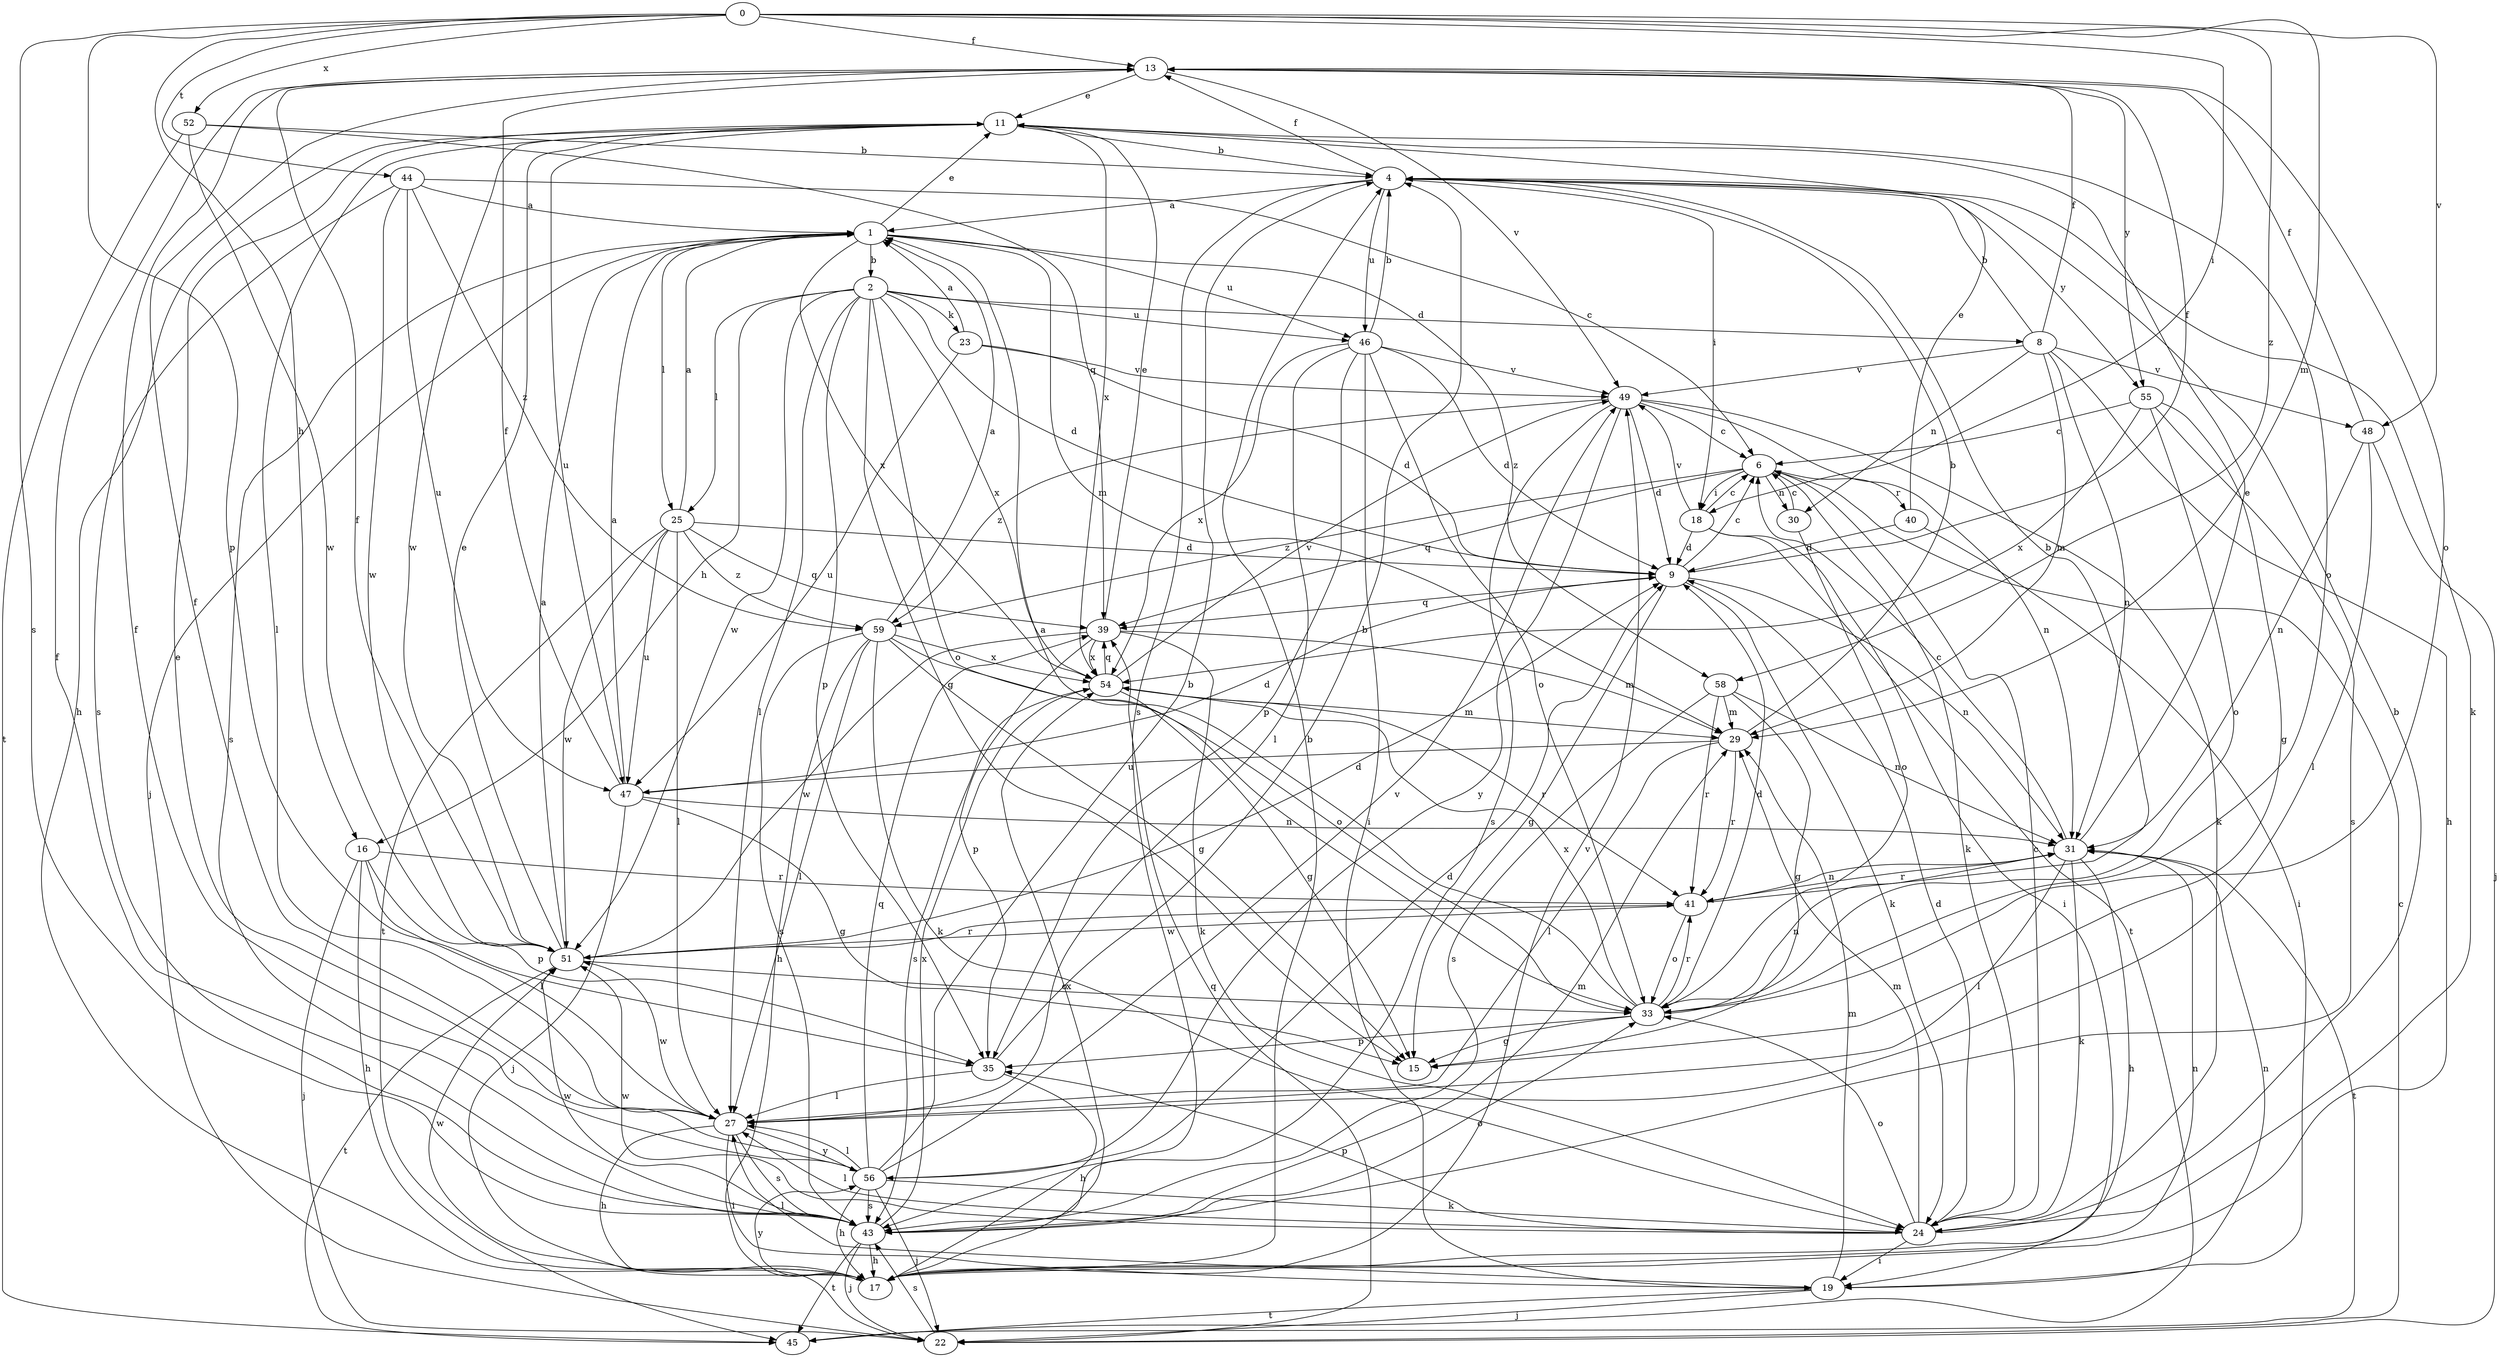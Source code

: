 strict digraph  {
0;
1;
2;
4;
6;
8;
9;
11;
13;
15;
16;
17;
18;
19;
22;
23;
24;
25;
27;
29;
30;
31;
33;
35;
39;
40;
41;
43;
44;
45;
46;
47;
48;
49;
51;
52;
54;
55;
56;
58;
59;
0 -> 13  [label=f];
0 -> 16  [label=h];
0 -> 18  [label=i];
0 -> 29  [label=m];
0 -> 35  [label=p];
0 -> 43  [label=s];
0 -> 44  [label=t];
0 -> 48  [label=v];
0 -> 52  [label=x];
0 -> 58  [label=z];
1 -> 2  [label=b];
1 -> 11  [label=e];
1 -> 22  [label=j];
1 -> 25  [label=l];
1 -> 29  [label=m];
1 -> 43  [label=s];
1 -> 46  [label=u];
1 -> 54  [label=x];
1 -> 58  [label=z];
2 -> 8  [label=d];
2 -> 9  [label=d];
2 -> 15  [label=g];
2 -> 16  [label=h];
2 -> 23  [label=k];
2 -> 25  [label=l];
2 -> 27  [label=l];
2 -> 33  [label=o];
2 -> 35  [label=p];
2 -> 46  [label=u];
2 -> 51  [label=w];
2 -> 54  [label=x];
4 -> 1  [label=a];
4 -> 13  [label=f];
4 -> 18  [label=i];
4 -> 24  [label=k];
4 -> 43  [label=s];
4 -> 46  [label=u];
4 -> 55  [label=y];
6 -> 18  [label=i];
6 -> 24  [label=k];
6 -> 30  [label=n];
6 -> 39  [label=q];
6 -> 40  [label=r];
6 -> 59  [label=z];
8 -> 4  [label=b];
8 -> 13  [label=f];
8 -> 17  [label=h];
8 -> 29  [label=m];
8 -> 30  [label=n];
8 -> 31  [label=n];
8 -> 48  [label=v];
8 -> 49  [label=v];
9 -> 6  [label=c];
9 -> 13  [label=f];
9 -> 15  [label=g];
9 -> 24  [label=k];
9 -> 31  [label=n];
9 -> 39  [label=q];
11 -> 4  [label=b];
11 -> 17  [label=h];
11 -> 27  [label=l];
11 -> 33  [label=o];
11 -> 47  [label=u];
11 -> 51  [label=w];
11 -> 54  [label=x];
13 -> 11  [label=e];
13 -> 33  [label=o];
13 -> 49  [label=v];
13 -> 55  [label=y];
16 -> 17  [label=h];
16 -> 22  [label=j];
16 -> 27  [label=l];
16 -> 35  [label=p];
16 -> 41  [label=r];
17 -> 4  [label=b];
17 -> 31  [label=n];
17 -> 49  [label=v];
17 -> 51  [label=w];
17 -> 54  [label=x];
17 -> 56  [label=y];
18 -> 6  [label=c];
18 -> 9  [label=d];
18 -> 19  [label=i];
18 -> 45  [label=t];
18 -> 49  [label=v];
19 -> 22  [label=j];
19 -> 27  [label=l];
19 -> 29  [label=m];
19 -> 31  [label=n];
19 -> 45  [label=t];
22 -> 6  [label=c];
22 -> 39  [label=q];
22 -> 43  [label=s];
23 -> 1  [label=a];
23 -> 9  [label=d];
23 -> 47  [label=u];
23 -> 49  [label=v];
24 -> 4  [label=b];
24 -> 6  [label=c];
24 -> 9  [label=d];
24 -> 19  [label=i];
24 -> 27  [label=l];
24 -> 29  [label=m];
24 -> 33  [label=o];
24 -> 35  [label=p];
24 -> 51  [label=w];
25 -> 1  [label=a];
25 -> 9  [label=d];
25 -> 27  [label=l];
25 -> 39  [label=q];
25 -> 45  [label=t];
25 -> 47  [label=u];
25 -> 51  [label=w];
25 -> 59  [label=z];
27 -> 13  [label=f];
27 -> 17  [label=h];
27 -> 19  [label=i];
27 -> 43  [label=s];
27 -> 51  [label=w];
27 -> 56  [label=y];
29 -> 4  [label=b];
29 -> 27  [label=l];
29 -> 41  [label=r];
29 -> 47  [label=u];
30 -> 6  [label=c];
30 -> 33  [label=o];
31 -> 6  [label=c];
31 -> 11  [label=e];
31 -> 17  [label=h];
31 -> 24  [label=k];
31 -> 27  [label=l];
31 -> 41  [label=r];
31 -> 45  [label=t];
33 -> 1  [label=a];
33 -> 9  [label=d];
33 -> 15  [label=g];
33 -> 31  [label=n];
33 -> 35  [label=p];
33 -> 41  [label=r];
33 -> 54  [label=x];
35 -> 4  [label=b];
35 -> 17  [label=h];
35 -> 27  [label=l];
39 -> 11  [label=e];
39 -> 24  [label=k];
39 -> 29  [label=m];
39 -> 35  [label=p];
39 -> 51  [label=w];
39 -> 54  [label=x];
40 -> 9  [label=d];
40 -> 11  [label=e];
40 -> 19  [label=i];
41 -> 4  [label=b];
41 -> 31  [label=n];
41 -> 33  [label=o];
41 -> 51  [label=w];
43 -> 13  [label=f];
43 -> 17  [label=h];
43 -> 22  [label=j];
43 -> 29  [label=m];
43 -> 33  [label=o];
43 -> 45  [label=t];
43 -> 51  [label=w];
43 -> 54  [label=x];
44 -> 1  [label=a];
44 -> 6  [label=c];
44 -> 43  [label=s];
44 -> 47  [label=u];
44 -> 51  [label=w];
44 -> 59  [label=z];
46 -> 4  [label=b];
46 -> 9  [label=d];
46 -> 19  [label=i];
46 -> 27  [label=l];
46 -> 33  [label=o];
46 -> 35  [label=p];
46 -> 49  [label=v];
46 -> 54  [label=x];
47 -> 1  [label=a];
47 -> 9  [label=d];
47 -> 13  [label=f];
47 -> 15  [label=g];
47 -> 22  [label=j];
47 -> 31  [label=n];
48 -> 13  [label=f];
48 -> 22  [label=j];
48 -> 27  [label=l];
48 -> 31  [label=n];
49 -> 6  [label=c];
49 -> 9  [label=d];
49 -> 24  [label=k];
49 -> 31  [label=n];
49 -> 43  [label=s];
49 -> 56  [label=y];
49 -> 59  [label=z];
51 -> 1  [label=a];
51 -> 9  [label=d];
51 -> 11  [label=e];
51 -> 13  [label=f];
51 -> 33  [label=o];
51 -> 41  [label=r];
51 -> 45  [label=t];
52 -> 4  [label=b];
52 -> 39  [label=q];
52 -> 45  [label=t];
52 -> 51  [label=w];
54 -> 15  [label=g];
54 -> 29  [label=m];
54 -> 39  [label=q];
54 -> 41  [label=r];
54 -> 43  [label=s];
54 -> 49  [label=v];
55 -> 6  [label=c];
55 -> 15  [label=g];
55 -> 33  [label=o];
55 -> 43  [label=s];
55 -> 54  [label=x];
56 -> 4  [label=b];
56 -> 9  [label=d];
56 -> 11  [label=e];
56 -> 13  [label=f];
56 -> 17  [label=h];
56 -> 22  [label=j];
56 -> 24  [label=k];
56 -> 27  [label=l];
56 -> 39  [label=q];
56 -> 43  [label=s];
56 -> 49  [label=v];
58 -> 15  [label=g];
58 -> 29  [label=m];
58 -> 31  [label=n];
58 -> 41  [label=r];
58 -> 43  [label=s];
59 -> 1  [label=a];
59 -> 15  [label=g];
59 -> 17  [label=h];
59 -> 24  [label=k];
59 -> 27  [label=l];
59 -> 33  [label=o];
59 -> 43  [label=s];
59 -> 54  [label=x];
}
